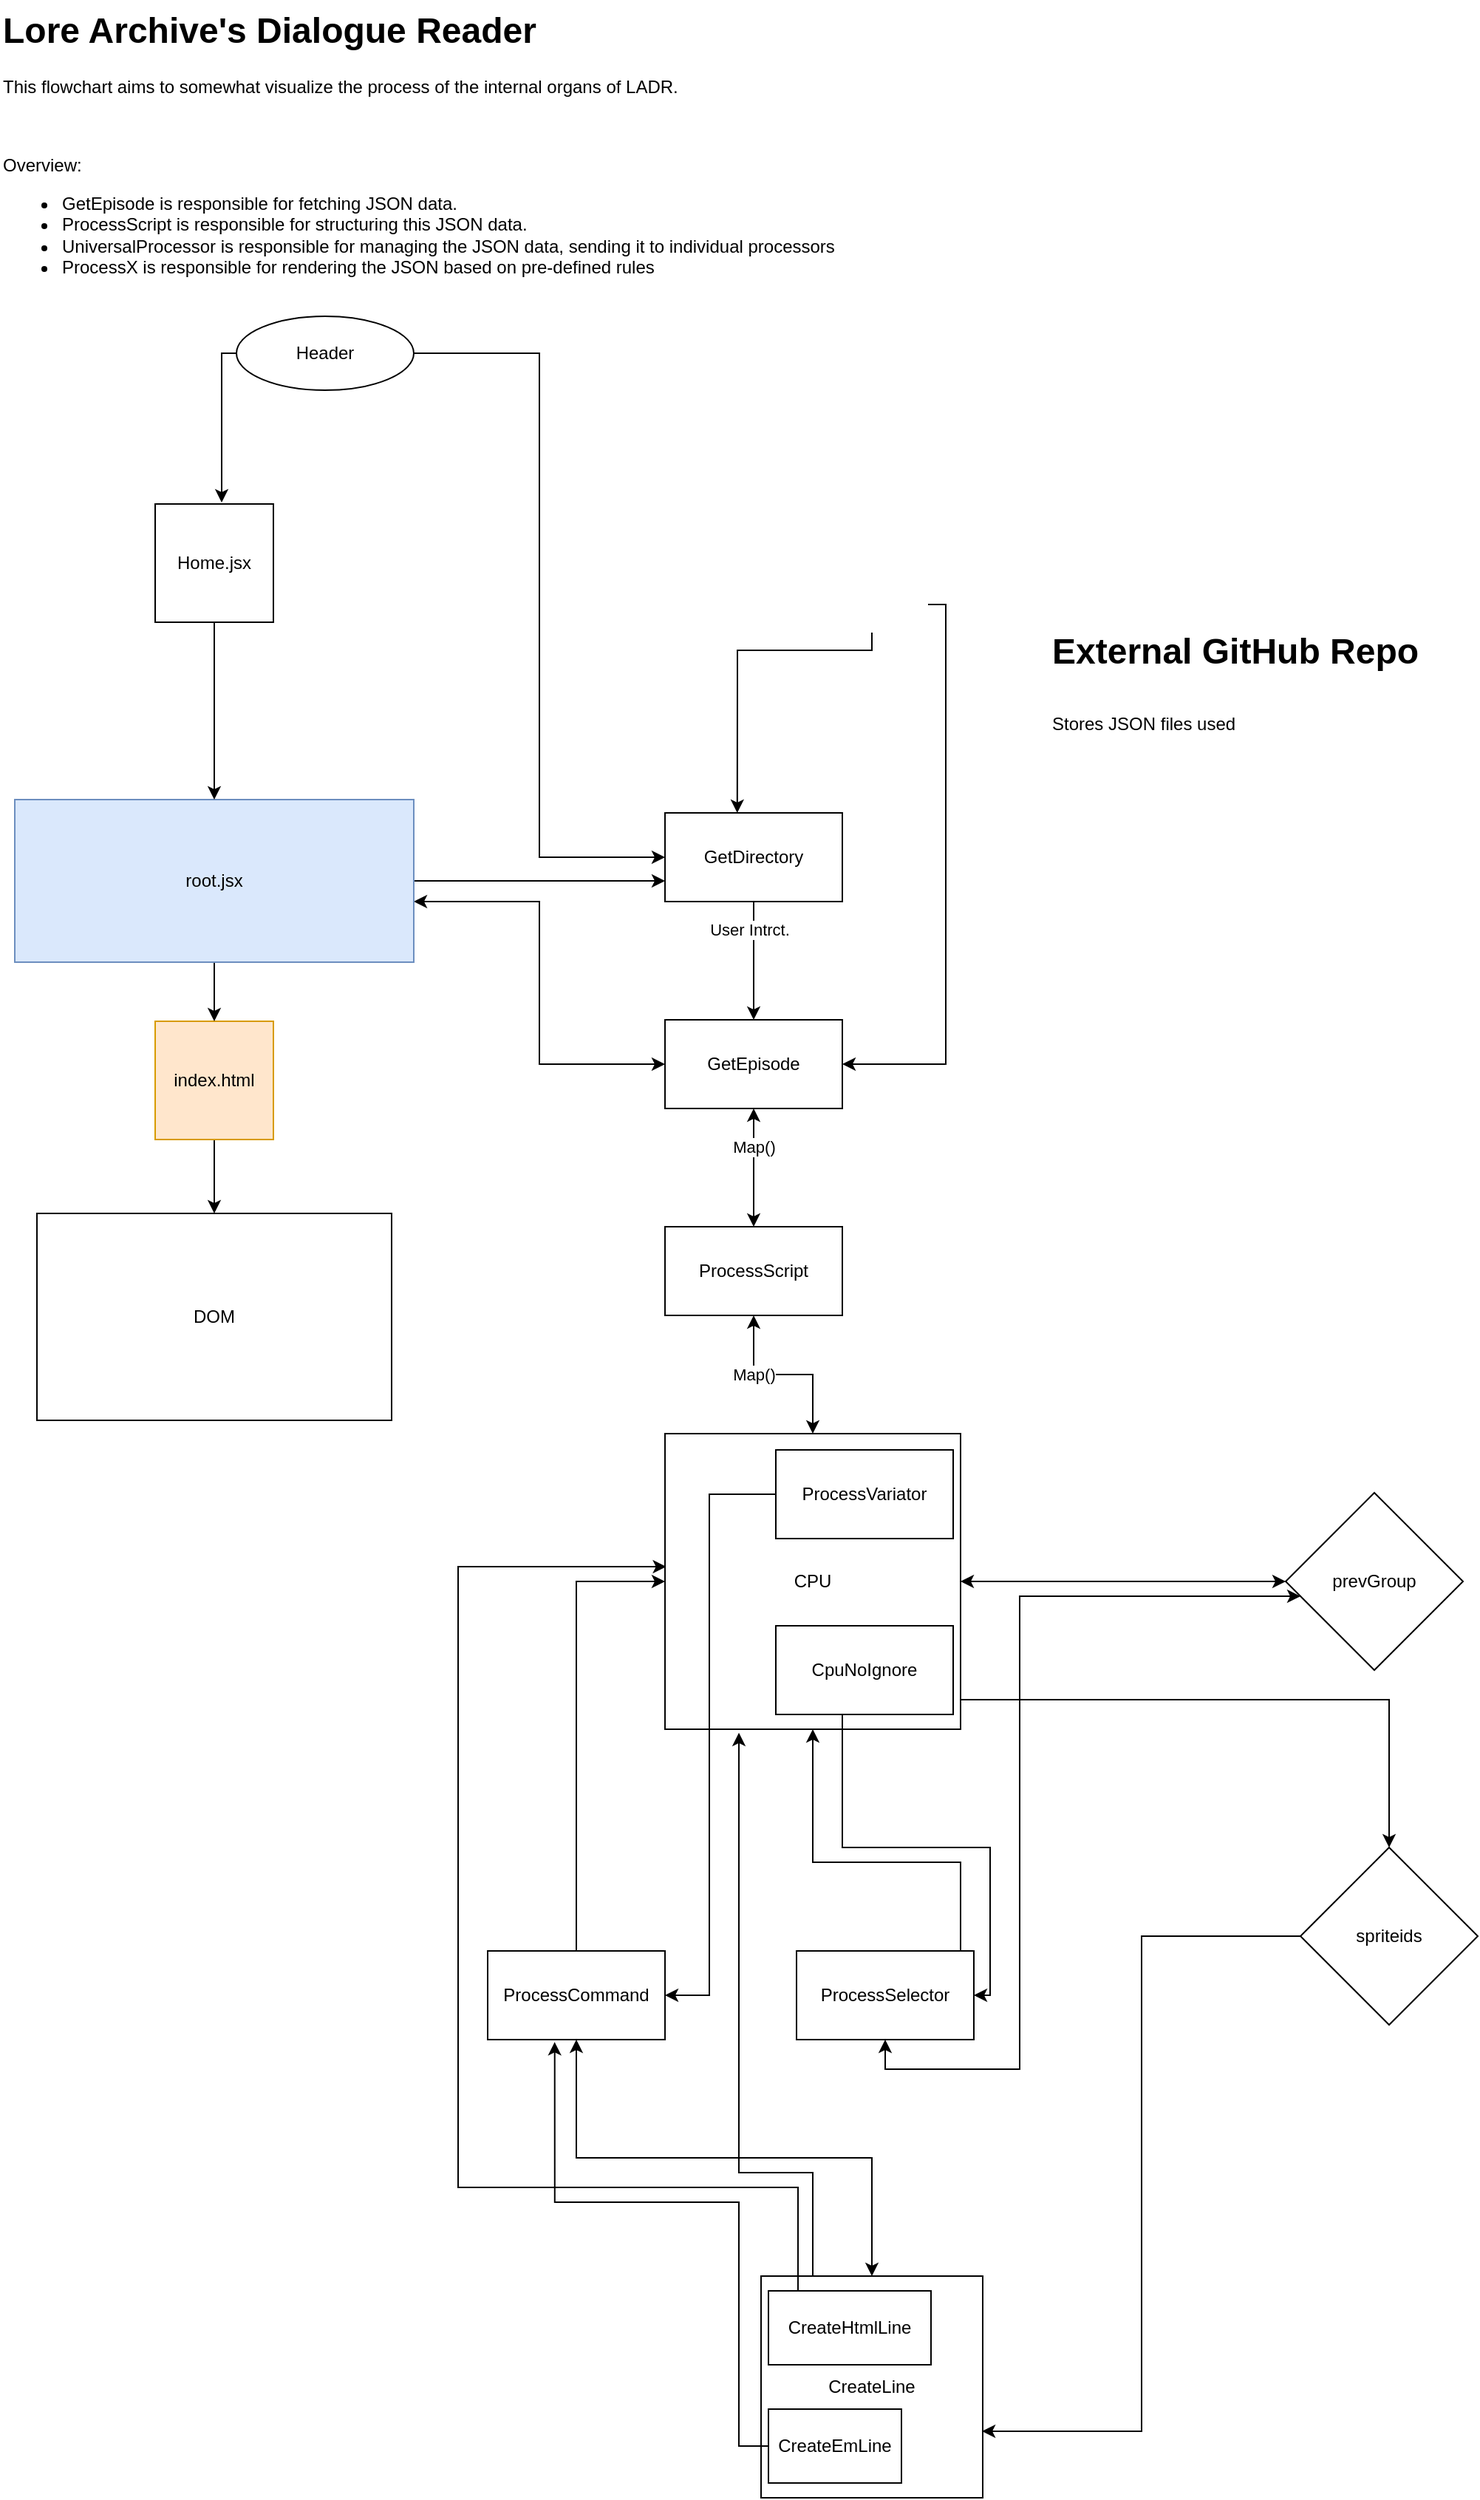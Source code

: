 <mxfile version="26.0.10">
  <diagram name="Page-1" id="ByvnQck7oioNosqnXvya">
    <mxGraphModel dx="2440" dy="1299" grid="1" gridSize="10" guides="0" tooltips="1" connect="1" arrows="1" fold="1" page="1" pageScale="1" pageWidth="1200" pageHeight="1920" math="0" shadow="0">
      <root>
        <mxCell id="0" />
        <mxCell id="1" parent="0" />
        <mxCell id="GoVv1eCyHADcIdVujOS8-1" value="&lt;h1 style=&quot;margin-top: 0px;&quot;&gt;Lore Archive&#39;s Dialogue Reader&lt;/h1&gt;&lt;p&gt;This flowchart aims to somewhat visualize the process of the internal organs of LADR.&lt;/p&gt;&lt;p&gt;&lt;br&gt;&lt;/p&gt;&lt;p&gt;Overview:&lt;/p&gt;&lt;p&gt;&lt;/p&gt;&lt;ul&gt;&lt;li&gt;GetEpisode is responsible for fetching JSON data.&lt;/li&gt;&lt;li&gt;ProcessScript is responsible for structuring this JSON data.&lt;/li&gt;&lt;li&gt;UniversalProcessor is responsible for managing the JSON data, sending it to individual processors&lt;/li&gt;&lt;li&gt;ProcessX is responsible for rendering the JSON based on pre-defined rules&lt;/li&gt;&lt;/ul&gt;&lt;p&gt;&lt;/p&gt;" style="text;html=1;whiteSpace=wrap;overflow=hidden;rounded=0;" parent="1" vertex="1">
          <mxGeometry x="10" y="10" width="590" height="220" as="geometry" />
        </mxCell>
        <mxCell id="h9_NCiJFx6fMO5zuVkHy-2" value="DOM" style="rounded=0;whiteSpace=wrap;html=1;" parent="1" vertex="1">
          <mxGeometry x="35" y="831" width="240" height="140" as="geometry" />
        </mxCell>
        <mxCell id="h9_NCiJFx6fMO5zuVkHy-4" style="edgeStyle=orthogonalEdgeStyle;rounded=0;orthogonalLoop=1;jettySize=auto;html=1;exitX=0.5;exitY=1;exitDx=0;exitDy=0;entryX=0.5;entryY=0;entryDx=0;entryDy=0;" parent="1" source="h9_NCiJFx6fMO5zuVkHy-3" target="h9_NCiJFx6fMO5zuVkHy-2" edge="1">
          <mxGeometry relative="1" as="geometry" />
        </mxCell>
        <mxCell id="h9_NCiJFx6fMO5zuVkHy-3" value="index.html" style="whiteSpace=wrap;html=1;aspect=fixed;fillColor=#ffe6cc;strokeColor=#d79b00;" parent="1" vertex="1">
          <mxGeometry x="115" y="701" width="80" height="80" as="geometry" />
        </mxCell>
        <mxCell id="h9_NCiJFx6fMO5zuVkHy-6" value="" style="edgeStyle=orthogonalEdgeStyle;rounded=0;orthogonalLoop=1;jettySize=auto;html=1;" parent="1" source="h9_NCiJFx6fMO5zuVkHy-5" target="h9_NCiJFx6fMO5zuVkHy-3" edge="1">
          <mxGeometry relative="1" as="geometry" />
        </mxCell>
        <mxCell id="-RrFvixfn3YZOqWsh2ei-50" style="edgeStyle=orthogonalEdgeStyle;rounded=0;orthogonalLoop=1;jettySize=auto;html=1;exitX=1;exitY=0.5;exitDx=0;exitDy=0;" edge="1" parent="1" source="h9_NCiJFx6fMO5zuVkHy-5">
          <mxGeometry relative="1" as="geometry">
            <mxPoint x="460" y="606" as="targetPoint" />
            <Array as="points">
              <mxPoint x="460" y="606" />
            </Array>
          </mxGeometry>
        </mxCell>
        <mxCell id="-RrFvixfn3YZOqWsh2ei-51" style="edgeStyle=orthogonalEdgeStyle;rounded=0;orthogonalLoop=1;jettySize=auto;html=1;entryX=0;entryY=0.5;entryDx=0;entryDy=0;startArrow=classic;startFill=1;" edge="1" parent="1" source="h9_NCiJFx6fMO5zuVkHy-5" target="-RrFvixfn3YZOqWsh2ei-5">
          <mxGeometry relative="1" as="geometry">
            <Array as="points">
              <mxPoint x="375" y="620" />
              <mxPoint x="375" y="730" />
            </Array>
          </mxGeometry>
        </mxCell>
        <mxCell id="h9_NCiJFx6fMO5zuVkHy-5" value="root.jsx" style="rounded=0;whiteSpace=wrap;html=1;fillColor=#dae8fc;strokeColor=#6c8ebf;" parent="1" vertex="1">
          <mxGeometry x="20" y="551" width="270" height="110" as="geometry" />
        </mxCell>
        <mxCell id="8rf2ql7Jv7VgkrqEvu-V-2" style="edgeStyle=orthogonalEdgeStyle;rounded=0;orthogonalLoop=1;jettySize=auto;html=1;entryX=0.5;entryY=0;entryDx=0;entryDy=0;" parent="1" source="8rf2ql7Jv7VgkrqEvu-V-1" target="h9_NCiJFx6fMO5zuVkHy-5" edge="1">
          <mxGeometry relative="1" as="geometry" />
        </mxCell>
        <mxCell id="8rf2ql7Jv7VgkrqEvu-V-1" value="Home.jsx" style="whiteSpace=wrap;html=1;aspect=fixed;" parent="1" vertex="1">
          <mxGeometry x="115" y="351" width="80" height="80" as="geometry" />
        </mxCell>
        <mxCell id="-RrFvixfn3YZOqWsh2ei-3" style="edgeStyle=orthogonalEdgeStyle;rounded=0;orthogonalLoop=1;jettySize=auto;html=1;entryX=0.572;entryY=-0.013;entryDx=0;entryDy=0;entryPerimeter=0;exitX=0.5;exitY=1;exitDx=0;exitDy=0;" edge="1" parent="1">
          <mxGeometry relative="1" as="geometry">
            <mxPoint x="508.89" y="560" as="targetPoint" />
            <mxPoint x="600" y="438" as="sourcePoint" />
            <Array as="points">
              <mxPoint x="600" y="450" />
              <mxPoint x="509" y="450" />
              <mxPoint x="509" y="471" />
              <mxPoint x="509" y="471" />
            </Array>
          </mxGeometry>
        </mxCell>
        <mxCell id="-RrFvixfn3YZOqWsh2ei-9" style="edgeStyle=orthogonalEdgeStyle;rounded=0;orthogonalLoop=1;jettySize=auto;html=1;entryX=1;entryY=0.5;entryDx=0;entryDy=0;" edge="1" parent="1" source="bAnb8yHkUVojiyQIfRwG-1" target="-RrFvixfn3YZOqWsh2ei-5">
          <mxGeometry relative="1" as="geometry">
            <Array as="points">
              <mxPoint x="650" y="419" />
              <mxPoint x="650" y="730" />
            </Array>
          </mxGeometry>
        </mxCell>
        <mxCell id="bAnb8yHkUVojiyQIfRwG-1" value="" style="shape=image;html=1;verticalAlign=top;verticalLabelPosition=bottom;labelBackgroundColor=#ffffff;imageAspect=0;aspect=fixed;image=https://cdn1.iconfinder.com/data/icons/picons-social/57/github_rounded-128.png" parent="1" vertex="1">
          <mxGeometry x="580" y="380" width="58" height="58" as="geometry" />
        </mxCell>
        <mxCell id="bAnb8yHkUVojiyQIfRwG-3" value="&lt;h1 style=&quot;margin-top: 0px;&quot;&gt;&lt;span style=&quot;background-color: transparent; color: light-dark(rgb(0, 0, 0), rgb(255, 255, 255));&quot;&gt;External GitHub Repo&lt;/span&gt;&lt;/h1&gt;&lt;h1 style=&quot;margin-top: 0px;&quot;&gt;&lt;span style=&quot;background-color: transparent; color: light-dark(rgb(0, 0, 0), rgb(255, 255, 255)); font-size: 12px; font-weight: normal;&quot;&gt;Stores JSON files used&lt;/span&gt;&lt;/h1&gt;" style="text;html=1;whiteSpace=wrap;overflow=hidden;rounded=0;" parent="1" vertex="1">
          <mxGeometry x="720" y="430" width="260" height="81" as="geometry" />
        </mxCell>
        <mxCell id="-RrFvixfn3YZOqWsh2ei-6" value="" style="edgeStyle=orthogonalEdgeStyle;rounded=0;orthogonalLoop=1;jettySize=auto;html=1;" edge="1" parent="1" source="bAnb8yHkUVojiyQIfRwG-4" target="-RrFvixfn3YZOqWsh2ei-5">
          <mxGeometry relative="1" as="geometry" />
        </mxCell>
        <mxCell id="-RrFvixfn3YZOqWsh2ei-7" value="User Intrct." style="edgeLabel;html=1;align=center;verticalAlign=middle;resizable=0;points=[];" vertex="1" connectable="0" parent="-RrFvixfn3YZOqWsh2ei-6">
          <mxGeometry x="-0.532" y="-3" relative="1" as="geometry">
            <mxPoint as="offset" />
          </mxGeometry>
        </mxCell>
        <mxCell id="bAnb8yHkUVojiyQIfRwG-4" value="GetDirectory" style="rounded=0;whiteSpace=wrap;html=1;" parent="1" vertex="1">
          <mxGeometry x="460" y="560" width="120" height="60" as="geometry" />
        </mxCell>
        <mxCell id="-RrFvixfn3YZOqWsh2ei-12" value="" style="edgeStyle=orthogonalEdgeStyle;rounded=0;orthogonalLoop=1;jettySize=auto;html=1;startArrow=classic;startFill=1;" edge="1" parent="1" source="-RrFvixfn3YZOqWsh2ei-5" target="-RrFvixfn3YZOqWsh2ei-11">
          <mxGeometry relative="1" as="geometry" />
        </mxCell>
        <mxCell id="-RrFvixfn3YZOqWsh2ei-14" value="Map()" style="edgeLabel;html=1;align=center;verticalAlign=middle;resizable=0;points=[];" vertex="1" connectable="0" parent="-RrFvixfn3YZOqWsh2ei-12">
          <mxGeometry x="-0.667" y="-1" relative="1" as="geometry">
            <mxPoint x="1" y="12" as="offset" />
          </mxGeometry>
        </mxCell>
        <mxCell id="-RrFvixfn3YZOqWsh2ei-5" value="GetEpisode" style="whiteSpace=wrap;html=1;rounded=0;" vertex="1" parent="1">
          <mxGeometry x="460" y="700" width="120" height="60" as="geometry" />
        </mxCell>
        <mxCell id="-RrFvixfn3YZOqWsh2ei-20" value="" style="edgeStyle=orthogonalEdgeStyle;rounded=0;orthogonalLoop=1;jettySize=auto;html=1;startArrow=classic;startFill=1;" edge="1" parent="1" source="-RrFvixfn3YZOqWsh2ei-11" target="-RrFvixfn3YZOqWsh2ei-19">
          <mxGeometry relative="1" as="geometry" />
        </mxCell>
        <mxCell id="-RrFvixfn3YZOqWsh2ei-21" value="Map()" style="edgeLabel;html=1;align=center;verticalAlign=middle;resizable=0;points=[];" vertex="1" connectable="0" parent="-RrFvixfn3YZOqWsh2ei-20">
          <mxGeometry x="-0.333" relative="1" as="geometry">
            <mxPoint as="offset" />
          </mxGeometry>
        </mxCell>
        <mxCell id="-RrFvixfn3YZOqWsh2ei-11" value="ProcessScript" style="whiteSpace=wrap;html=1;rounded=0;" vertex="1" parent="1">
          <mxGeometry x="460" y="840" width="120" height="60" as="geometry" />
        </mxCell>
        <mxCell id="-RrFvixfn3YZOqWsh2ei-17" style="edgeStyle=orthogonalEdgeStyle;rounded=0;orthogonalLoop=1;jettySize=auto;html=1;" edge="1" parent="1" source="-RrFvixfn3YZOqWsh2ei-16">
          <mxGeometry relative="1" as="geometry">
            <mxPoint x="160" y="350" as="targetPoint" />
            <Array as="points">
              <mxPoint x="160" y="249" />
            </Array>
          </mxGeometry>
        </mxCell>
        <mxCell id="-RrFvixfn3YZOqWsh2ei-18" style="edgeStyle=orthogonalEdgeStyle;rounded=0;orthogonalLoop=1;jettySize=auto;html=1;entryX=0;entryY=0.5;entryDx=0;entryDy=0;" edge="1" parent="1" source="-RrFvixfn3YZOqWsh2ei-16" target="bAnb8yHkUVojiyQIfRwG-4">
          <mxGeometry relative="1" as="geometry" />
        </mxCell>
        <mxCell id="-RrFvixfn3YZOqWsh2ei-16" value="Header" style="ellipse;whiteSpace=wrap;html=1;" vertex="1" parent="1">
          <mxGeometry x="170" y="224" width="120" height="50" as="geometry" />
        </mxCell>
        <mxCell id="-RrFvixfn3YZOqWsh2ei-49" style="edgeStyle=orthogonalEdgeStyle;rounded=0;orthogonalLoop=1;jettySize=auto;html=1;entryX=0.5;entryY=0;entryDx=0;entryDy=0;" edge="1" parent="1" source="-RrFvixfn3YZOqWsh2ei-19" target="-RrFvixfn3YZOqWsh2ei-47">
          <mxGeometry relative="1" as="geometry">
            <Array as="points">
              <mxPoint x="950" y="1160" />
            </Array>
          </mxGeometry>
        </mxCell>
        <mxCell id="-RrFvixfn3YZOqWsh2ei-19" value="CPU" style="whiteSpace=wrap;html=1;rounded=0;" vertex="1" parent="1">
          <mxGeometry x="460" y="980" width="200" height="200" as="geometry" />
        </mxCell>
        <mxCell id="-RrFvixfn3YZOqWsh2ei-26" style="edgeStyle=orthogonalEdgeStyle;rounded=0;orthogonalLoop=1;jettySize=auto;html=1;entryX=0;entryY=0.5;entryDx=0;entryDy=0;" edge="1" parent="1" source="-RrFvixfn3YZOqWsh2ei-22" target="-RrFvixfn3YZOqWsh2ei-19">
          <mxGeometry relative="1" as="geometry">
            <Array as="points">
              <mxPoint x="400" y="1080" />
            </Array>
          </mxGeometry>
        </mxCell>
        <mxCell id="-RrFvixfn3YZOqWsh2ei-22" value="ProcessCommand" style="whiteSpace=wrap;html=1;rounded=0;" vertex="1" parent="1">
          <mxGeometry x="340" y="1330" width="120" height="60" as="geometry" />
        </mxCell>
        <mxCell id="-RrFvixfn3YZOqWsh2ei-28" style="edgeStyle=orthogonalEdgeStyle;rounded=0;orthogonalLoop=1;jettySize=auto;html=1;entryX=1;entryY=0.5;entryDx=0;entryDy=0;" edge="1" parent="1" source="-RrFvixfn3YZOqWsh2ei-27" target="-RrFvixfn3YZOqWsh2ei-22">
          <mxGeometry relative="1" as="geometry">
            <Array as="points">
              <mxPoint x="490" y="1021" />
              <mxPoint x="490" y="1360" />
            </Array>
          </mxGeometry>
        </mxCell>
        <mxCell id="-RrFvixfn3YZOqWsh2ei-27" value="ProcessVariator" style="whiteSpace=wrap;html=1;rounded=0;" vertex="1" parent="1">
          <mxGeometry x="535" y="991" width="120" height="60" as="geometry" />
        </mxCell>
        <mxCell id="-RrFvixfn3YZOqWsh2ei-30" style="edgeStyle=orthogonalEdgeStyle;rounded=0;orthogonalLoop=1;jettySize=auto;html=1;exitX=0.5;exitY=0;exitDx=0;exitDy=0;entryX=0.5;entryY=1;entryDx=0;entryDy=0;startArrow=classic;startFill=1;" edge="1" parent="1" source="-RrFvixfn3YZOqWsh2ei-29" target="-RrFvixfn3YZOqWsh2ei-22">
          <mxGeometry relative="1" as="geometry" />
        </mxCell>
        <mxCell id="-RrFvixfn3YZOqWsh2ei-29" value="CreateLine" style="whiteSpace=wrap;html=1;aspect=fixed;" vertex="1" parent="1">
          <mxGeometry x="525" y="1550" width="150" height="150" as="geometry" />
        </mxCell>
        <mxCell id="-RrFvixfn3YZOqWsh2ei-34" style="edgeStyle=orthogonalEdgeStyle;rounded=0;orthogonalLoop=1;jettySize=auto;html=1;exitX=0.5;exitY=0;exitDx=0;exitDy=0;entryX=0.5;entryY=1;entryDx=0;entryDy=0;" edge="1" parent="1" source="-RrFvixfn3YZOqWsh2ei-31" target="-RrFvixfn3YZOqWsh2ei-19">
          <mxGeometry relative="1" as="geometry">
            <Array as="points">
              <mxPoint x="660" y="1330" />
              <mxPoint x="660" y="1270" />
              <mxPoint x="560" y="1270" />
            </Array>
          </mxGeometry>
        </mxCell>
        <mxCell id="-RrFvixfn3YZOqWsh2ei-31" value="ProcessSelector" style="whiteSpace=wrap;html=1;rounded=0;" vertex="1" parent="1">
          <mxGeometry x="549" y="1330" width="120" height="60" as="geometry" />
        </mxCell>
        <mxCell id="-RrFvixfn3YZOqWsh2ei-35" style="edgeStyle=orthogonalEdgeStyle;rounded=0;orthogonalLoop=1;jettySize=auto;html=1;entryX=1;entryY=0.5;entryDx=0;entryDy=0;" edge="1" parent="1" source="-RrFvixfn3YZOqWsh2ei-32" target="-RrFvixfn3YZOqWsh2ei-31">
          <mxGeometry relative="1" as="geometry">
            <Array as="points">
              <mxPoint x="580" y="1260" />
              <mxPoint x="680" y="1260" />
              <mxPoint x="680" y="1360" />
            </Array>
          </mxGeometry>
        </mxCell>
        <mxCell id="-RrFvixfn3YZOqWsh2ei-32" value="CpuNoIgnore" style="whiteSpace=wrap;html=1;rounded=0;" vertex="1" parent="1">
          <mxGeometry x="535" y="1110" width="120" height="60" as="geometry" />
        </mxCell>
        <mxCell id="-RrFvixfn3YZOqWsh2ei-38" style="edgeStyle=orthogonalEdgeStyle;rounded=0;orthogonalLoop=1;jettySize=auto;html=1;exitX=0;exitY=0.5;exitDx=0;exitDy=0;entryX=1;entryY=0.5;entryDx=0;entryDy=0;startArrow=classic;startFill=1;" edge="1" parent="1" source="-RrFvixfn3YZOqWsh2ei-37" target="-RrFvixfn3YZOqWsh2ei-19">
          <mxGeometry relative="1" as="geometry" />
        </mxCell>
        <mxCell id="-RrFvixfn3YZOqWsh2ei-39" style="edgeStyle=orthogonalEdgeStyle;rounded=0;orthogonalLoop=1;jettySize=auto;html=1;entryX=0.5;entryY=1;entryDx=0;entryDy=0;startArrow=classic;startFill=1;" edge="1" parent="1" source="-RrFvixfn3YZOqWsh2ei-37" target="-RrFvixfn3YZOqWsh2ei-31">
          <mxGeometry relative="1" as="geometry">
            <Array as="points">
              <mxPoint x="700" y="1090" />
              <mxPoint x="700" y="1410" />
              <mxPoint x="609" y="1410" />
            </Array>
          </mxGeometry>
        </mxCell>
        <mxCell id="-RrFvixfn3YZOqWsh2ei-37" value="prevGroup" style="rhombus;whiteSpace=wrap;html=1;" vertex="1" parent="1">
          <mxGeometry x="880" y="1020" width="120" height="120" as="geometry" />
        </mxCell>
        <mxCell id="-RrFvixfn3YZOqWsh2ei-40" style="edgeStyle=orthogonalEdgeStyle;rounded=0;orthogonalLoop=1;jettySize=auto;html=1;entryX=0.278;entryY=1.012;entryDx=0;entryDy=0;entryPerimeter=0;" edge="1" parent="1">
          <mxGeometry relative="1" as="geometry">
            <mxPoint x="584.41" y="1550" as="sourcePoint" />
            <mxPoint x="510.01" y="1182.4" as="targetPoint" />
            <Array as="points">
              <mxPoint x="560" y="1550" />
              <mxPoint x="560" y="1480" />
              <mxPoint x="510" y="1480" />
            </Array>
          </mxGeometry>
        </mxCell>
        <mxCell id="-RrFvixfn3YZOqWsh2ei-43" value="CreateHtmlLine" style="rounded=0;whiteSpace=wrap;html=1;" vertex="1" parent="1">
          <mxGeometry x="530" y="1560" width="110" height="50" as="geometry" />
        </mxCell>
        <mxCell id="-RrFvixfn3YZOqWsh2ei-44" style="edgeStyle=orthogonalEdgeStyle;rounded=0;orthogonalLoop=1;jettySize=auto;html=1;entryX=0.004;entryY=0.453;entryDx=0;entryDy=0;entryPerimeter=0;" edge="1" parent="1" source="-RrFvixfn3YZOqWsh2ei-43" target="-RrFvixfn3YZOqWsh2ei-19">
          <mxGeometry relative="1" as="geometry">
            <Array as="points">
              <mxPoint x="550" y="1490" />
              <mxPoint x="320" y="1490" />
              <mxPoint x="320" y="1070" />
              <mxPoint x="461" y="1070" />
            </Array>
          </mxGeometry>
        </mxCell>
        <mxCell id="-RrFvixfn3YZOqWsh2ei-45" value="CreateEmLine" style="rounded=0;whiteSpace=wrap;html=1;" vertex="1" parent="1">
          <mxGeometry x="530" y="1640" width="90" height="50" as="geometry" />
        </mxCell>
        <mxCell id="-RrFvixfn3YZOqWsh2ei-46" style="edgeStyle=orthogonalEdgeStyle;rounded=0;orthogonalLoop=1;jettySize=auto;html=1;entryX=0.378;entryY=1.028;entryDx=0;entryDy=0;entryPerimeter=0;" edge="1" parent="1" source="-RrFvixfn3YZOqWsh2ei-45" target="-RrFvixfn3YZOqWsh2ei-22">
          <mxGeometry relative="1" as="geometry">
            <Array as="points">
              <mxPoint x="510" y="1665" />
              <mxPoint x="510" y="1500" />
              <mxPoint x="385" y="1500" />
            </Array>
          </mxGeometry>
        </mxCell>
        <mxCell id="-RrFvixfn3YZOqWsh2ei-47" value="spriteids" style="rhombus;whiteSpace=wrap;html=1;" vertex="1" parent="1">
          <mxGeometry x="890" y="1260" width="120" height="120" as="geometry" />
        </mxCell>
        <mxCell id="-RrFvixfn3YZOqWsh2ei-48" style="edgeStyle=orthogonalEdgeStyle;rounded=0;orthogonalLoop=1;jettySize=auto;html=1;entryX=0.997;entryY=0.7;entryDx=0;entryDy=0;entryPerimeter=0;" edge="1" parent="1" source="-RrFvixfn3YZOqWsh2ei-47" target="-RrFvixfn3YZOqWsh2ei-29">
          <mxGeometry relative="1" as="geometry" />
        </mxCell>
      </root>
    </mxGraphModel>
  </diagram>
</mxfile>
